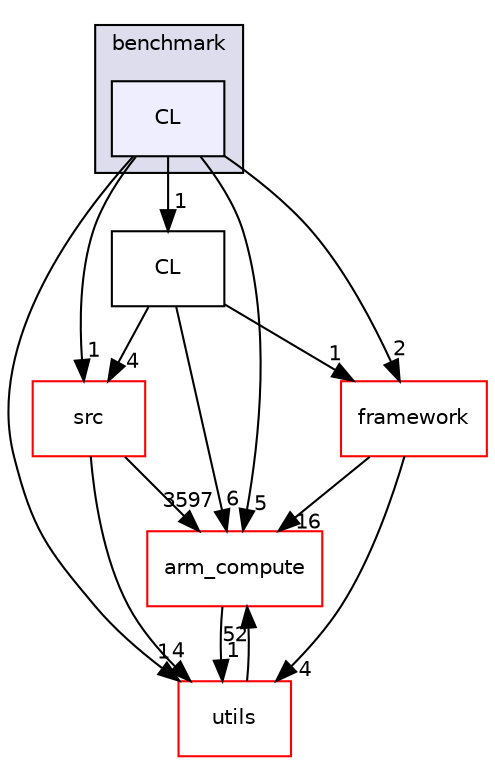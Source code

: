 digraph "tests/benchmark/CL" {
  compound=true
  node [ fontsize="10", fontname="Helvetica"];
  edge [ labelfontsize="10", labelfontname="Helvetica"];
  subgraph clusterdir_4f2df8950dc650bf7cf9176fae02facc {
    graph [ bgcolor="#ddddee", pencolor="black", label="benchmark" fontname="Helvetica", fontsize="10", URL="dir_4f2df8950dc650bf7cf9176fae02facc.xhtml"]
  dir_4da487531dc5bdc76b523c9e82b781b1 [shape=box, label="CL", style="filled", fillcolor="#eeeeff", pencolor="black", URL="dir_4da487531dc5bdc76b523c9e82b781b1.xhtml"];
  }
  dir_214608ef36d61442cb2b0c1c4e9a7def [shape=box label="arm_compute" fillcolor="white" style="filled" color="red" URL="dir_214608ef36d61442cb2b0c1c4e9a7def.xhtml"];
  dir_68267d1309a1af8e8297ef4c3efbcdba [shape=box label="src" fillcolor="white" style="filled" color="red" URL="dir_68267d1309a1af8e8297ef4c3efbcdba.xhtml"];
  dir_896191444cf08ec8ade6f88256cb2bdd [shape=box label="CL" URL="dir_896191444cf08ec8ade6f88256cb2bdd.xhtml"];
  dir_9e71e2da941d3cafc4d98a9f6ae3de4f [shape=box label="framework" fillcolor="white" style="filled" color="red" URL="dir_9e71e2da941d3cafc4d98a9f6ae3de4f.xhtml"];
  dir_cbdb8362360e11eafe2fa3bc74cf0ffd [shape=box label="utils" fillcolor="white" style="filled" color="red" URL="dir_cbdb8362360e11eafe2fa3bc74cf0ffd.xhtml"];
  dir_4da487531dc5bdc76b523c9e82b781b1->dir_214608ef36d61442cb2b0c1c4e9a7def [headlabel="5", labeldistance=1.5 headhref="dir_000549_000000.xhtml"];
  dir_4da487531dc5bdc76b523c9e82b781b1->dir_68267d1309a1af8e8297ef4c3efbcdba [headlabel="1", labeldistance=1.5 headhref="dir_000549_000003.xhtml"];
  dir_4da487531dc5bdc76b523c9e82b781b1->dir_896191444cf08ec8ade6f88256cb2bdd [headlabel="1", labeldistance=1.5 headhref="dir_000549_000553.xhtml"];
  dir_4da487531dc5bdc76b523c9e82b781b1->dir_9e71e2da941d3cafc4d98a9f6ae3de4f [headlabel="2", labeldistance=1.5 headhref="dir_000549_000038.xhtml"];
  dir_4da487531dc5bdc76b523c9e82b781b1->dir_cbdb8362360e11eafe2fa3bc74cf0ffd [headlabel="1", labeldistance=1.5 headhref="dir_000549_000041.xhtml"];
  dir_68267d1309a1af8e8297ef4c3efbcdba->dir_214608ef36d61442cb2b0c1c4e9a7def [headlabel="3597", labeldistance=1.5 headhref="dir_000003_000000.xhtml"];
  dir_68267d1309a1af8e8297ef4c3efbcdba->dir_cbdb8362360e11eafe2fa3bc74cf0ffd [headlabel="4", labeldistance=1.5 headhref="dir_000003_000041.xhtml"];
  dir_cbdb8362360e11eafe2fa3bc74cf0ffd->dir_214608ef36d61442cb2b0c1c4e9a7def [headlabel="52", labeldistance=1.5 headhref="dir_000041_000000.xhtml"];
  dir_9e71e2da941d3cafc4d98a9f6ae3de4f->dir_214608ef36d61442cb2b0c1c4e9a7def [headlabel="16", labeldistance=1.5 headhref="dir_000038_000000.xhtml"];
  dir_9e71e2da941d3cafc4d98a9f6ae3de4f->dir_cbdb8362360e11eafe2fa3bc74cf0ffd [headlabel="4", labeldistance=1.5 headhref="dir_000038_000041.xhtml"];
  dir_214608ef36d61442cb2b0c1c4e9a7def->dir_cbdb8362360e11eafe2fa3bc74cf0ffd [headlabel="1", labeldistance=1.5 headhref="dir_000000_000041.xhtml"];
  dir_896191444cf08ec8ade6f88256cb2bdd->dir_214608ef36d61442cb2b0c1c4e9a7def [headlabel="6", labeldistance=1.5 headhref="dir_000553_000000.xhtml"];
  dir_896191444cf08ec8ade6f88256cb2bdd->dir_68267d1309a1af8e8297ef4c3efbcdba [headlabel="4", labeldistance=1.5 headhref="dir_000553_000003.xhtml"];
  dir_896191444cf08ec8ade6f88256cb2bdd->dir_9e71e2da941d3cafc4d98a9f6ae3de4f [headlabel="1", labeldistance=1.5 headhref="dir_000553_000038.xhtml"];
}
